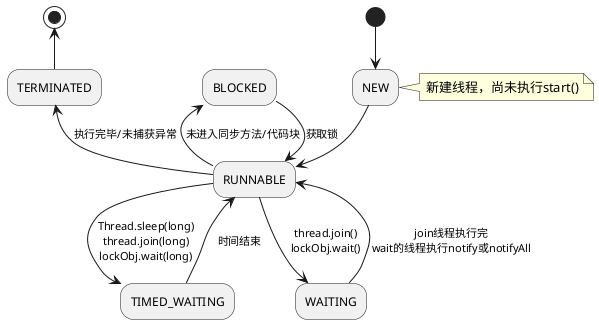 @startuml
(*) -down-> "NEW"
note right: 新建线程，尚未执行start()
-down-> "RUNNABLE" as run
-up-> [执行完毕/未捕获异常] "TERMINATED" as tm

run -left-> [未进入同步方法/代码块] "BLOCKED" as bk
run -down-> [thread.join()\nlockObj.wait()] "WAITING" as wt
run -right-> [Thread.sleep(long)\nthread.join(long)\nlockObj.wait(long)] "TIMED_WAITING" as twt

bk --> [获取锁] run
wt --> [join线程执行完\nwait的线程执行notify或notifyAll] run
twt --> [时间结束] run

tm -up-> (*)
@enduml